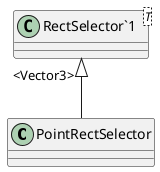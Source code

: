 @startuml
class PointRectSelector {
}
class "RectSelector`1"<T> {
}
"RectSelector`1" "<Vector3>" <|-- PointRectSelector
@enduml
